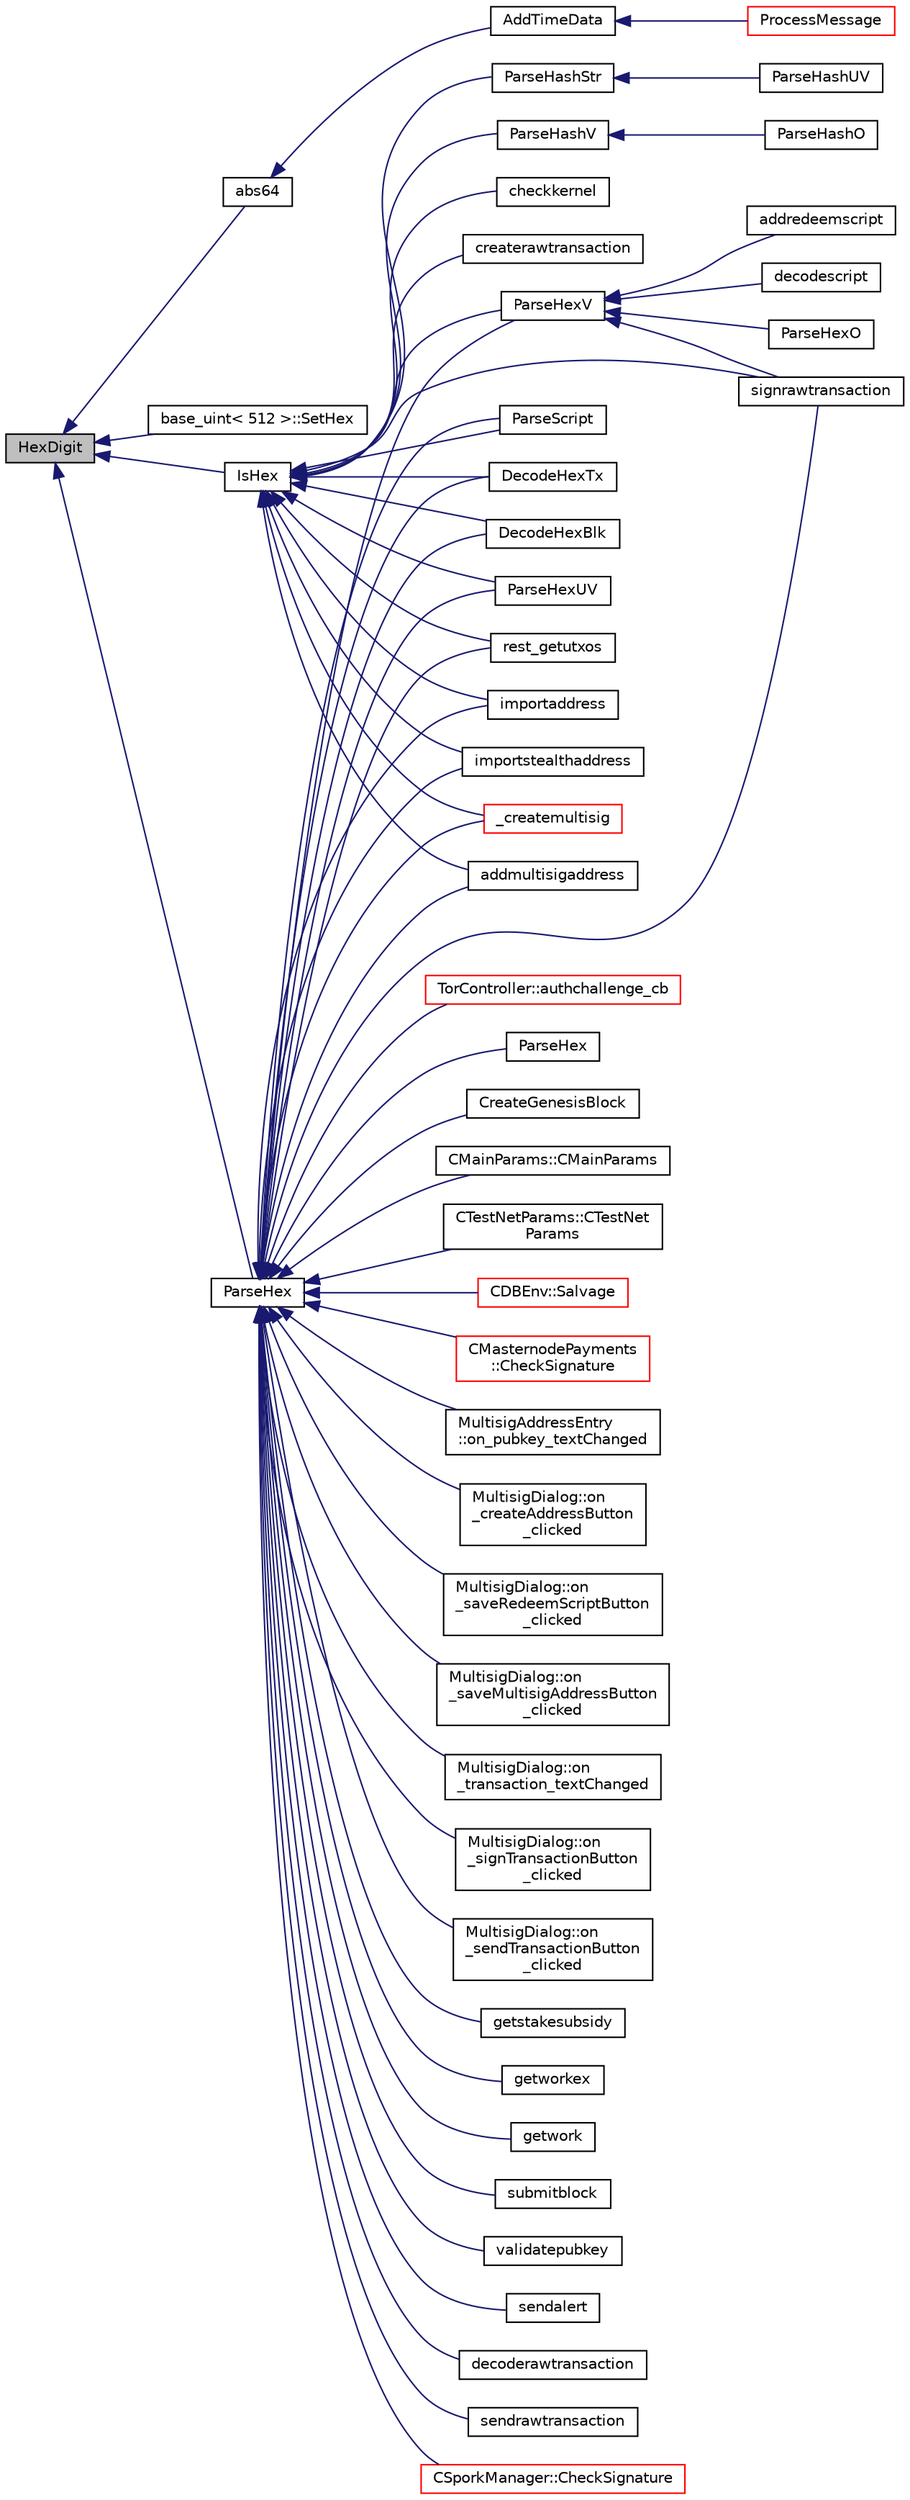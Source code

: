digraph "HexDigit"
{
  edge [fontname="Helvetica",fontsize="10",labelfontname="Helvetica",labelfontsize="10"];
  node [fontname="Helvetica",fontsize="10",shape=record];
  rankdir="LR";
  Node4538 [label="HexDigit",height=0.2,width=0.4,color="black", fillcolor="grey75", style="filled", fontcolor="black"];
  Node4538 -> Node4539 [dir="back",color="midnightblue",fontsize="10",style="solid",fontname="Helvetica"];
  Node4539 [label="abs64",height=0.2,width=0.4,color="black", fillcolor="white", style="filled",URL="$d8/d3c/util_8h.html#a351cbd451bee96e6badbaa284ba3c614"];
  Node4539 -> Node4540 [dir="back",color="midnightblue",fontsize="10",style="solid",fontname="Helvetica"];
  Node4540 [label="AddTimeData",height=0.2,width=0.4,color="black", fillcolor="white", style="filled",URL="$d8/d3c/util_8h.html#ad8af089fc8835e11c7d77f6b473fccae"];
  Node4540 -> Node4541 [dir="back",color="midnightblue",fontsize="10",style="solid",fontname="Helvetica"];
  Node4541 [label="ProcessMessage",height=0.2,width=0.4,color="red", fillcolor="white", style="filled",URL="$df/d0a/main_8cpp.html#a8ba92b1a4bce3c835e887a9073d17d8e"];
  Node4538 -> Node4556 [dir="back",color="midnightblue",fontsize="10",style="solid",fontname="Helvetica"];
  Node4556 [label="base_uint\< 512 \>::SetHex",height=0.2,width=0.4,color="black", fillcolor="white", style="filled",URL="$da/df7/classbase__uint.html#ade1a897fac931f28f54998c92c797228"];
  Node4538 -> Node4557 [dir="back",color="midnightblue",fontsize="10",style="solid",fontname="Helvetica"];
  Node4557 [label="IsHex",height=0.2,width=0.4,color="black", fillcolor="white", style="filled",URL="$df/d2d/util_8cpp.html#aa4e3553d2b2fe693c106f4296685f75c"];
  Node4557 -> Node4558 [dir="back",color="midnightblue",fontsize="10",style="solid",fontname="Helvetica"];
  Node4558 [label="ParseScript",height=0.2,width=0.4,color="black", fillcolor="white", style="filled",URL="$da/d4a/core__read_8cpp.html#a29989c95b21abde8baf8b48a73f9b9a8"];
  Node4557 -> Node4559 [dir="back",color="midnightblue",fontsize="10",style="solid",fontname="Helvetica"];
  Node4559 [label="DecodeHexTx",height=0.2,width=0.4,color="black", fillcolor="white", style="filled",URL="$da/d4a/core__read_8cpp.html#af1ca10b8caeb4abb031f180678203638"];
  Node4557 -> Node4560 [dir="back",color="midnightblue",fontsize="10",style="solid",fontname="Helvetica"];
  Node4560 [label="DecodeHexBlk",height=0.2,width=0.4,color="black", fillcolor="white", style="filled",URL="$da/d4a/core__read_8cpp.html#aeff1a378f11fad2ea391c2163806d4a4"];
  Node4557 -> Node4561 [dir="back",color="midnightblue",fontsize="10",style="solid",fontname="Helvetica"];
  Node4561 [label="ParseHashStr",height=0.2,width=0.4,color="black", fillcolor="white", style="filled",URL="$da/d4a/core__read_8cpp.html#a88b7c3595e9fa53eace6500430611810"];
  Node4561 -> Node4562 [dir="back",color="midnightblue",fontsize="10",style="solid",fontname="Helvetica"];
  Node4562 [label="ParseHashUV",height=0.2,width=0.4,color="black", fillcolor="white", style="filled",URL="$da/d4a/core__read_8cpp.html#abf8a6b32191a680bd70f3ef742ba14e4"];
  Node4557 -> Node4563 [dir="back",color="midnightblue",fontsize="10",style="solid",fontname="Helvetica"];
  Node4563 [label="ParseHexUV",height=0.2,width=0.4,color="black", fillcolor="white", style="filled",URL="$da/d4a/core__read_8cpp.html#ae14a17c0d848ef8129c4169647eed92a"];
  Node4557 -> Node4564 [dir="back",color="midnightblue",fontsize="10",style="solid",fontname="Helvetica"];
  Node4564 [label="rest_getutxos",height=0.2,width=0.4,color="black", fillcolor="white", style="filled",URL="$d8/d04/rest_8cpp.html#a1e87e488337475c6260de93cbf181b31"];
  Node4557 -> Node4565 [dir="back",color="midnightblue",fontsize="10",style="solid",fontname="Helvetica"];
  Node4565 [label="importaddress",height=0.2,width=0.4,color="black", fillcolor="white", style="filled",URL="$dc/dbf/rpcdump_8cpp.html#a457bc572859c8265c72a0afd1a6db56c"];
  Node4557 -> Node4566 [dir="back",color="midnightblue",fontsize="10",style="solid",fontname="Helvetica"];
  Node4566 [label="checkkernel",height=0.2,width=0.4,color="black", fillcolor="white", style="filled",URL="$d4/ddd/rpcmining_8cpp.html#a36ee2284a7252841b8a62a9531b6acbc"];
  Node4557 -> Node4567 [dir="back",color="midnightblue",fontsize="10",style="solid",fontname="Helvetica"];
  Node4567 [label="createrawtransaction",height=0.2,width=0.4,color="black", fillcolor="white", style="filled",URL="$dc/da8/rpcrawtransaction_8cpp.html#a7924d2aa3d68d890b82773445e0d949e"];
  Node4557 -> Node4568 [dir="back",color="midnightblue",fontsize="10",style="solid",fontname="Helvetica"];
  Node4568 [label="signrawtransaction",height=0.2,width=0.4,color="black", fillcolor="white", style="filled",URL="$dc/da8/rpcrawtransaction_8cpp.html#aa0d151e35c0ad5ec82df451a833aeadb"];
  Node4557 -> Node4569 [dir="back",color="midnightblue",fontsize="10",style="solid",fontname="Helvetica"];
  Node4569 [label="ParseHashV",height=0.2,width=0.4,color="black", fillcolor="white", style="filled",URL="$d6/d76/rpcserver_8cpp.html#ae00da5fd5abdf11d125f98190e599194"];
  Node4569 -> Node4570 [dir="back",color="midnightblue",fontsize="10",style="solid",fontname="Helvetica"];
  Node4570 [label="ParseHashO",height=0.2,width=0.4,color="black", fillcolor="white", style="filled",URL="$d6/d76/rpcserver_8cpp.html#abe180100a0316998cd54a31cad5fabc7"];
  Node4557 -> Node4571 [dir="back",color="midnightblue",fontsize="10",style="solid",fontname="Helvetica"];
  Node4571 [label="ParseHexV",height=0.2,width=0.4,color="black", fillcolor="white", style="filled",URL="$d6/d76/rpcserver_8cpp.html#a6912ee7b40ffee24ad6d599b3667d4c8"];
  Node4571 -> Node4572 [dir="back",color="midnightblue",fontsize="10",style="solid",fontname="Helvetica"];
  Node4572 [label="decodescript",height=0.2,width=0.4,color="black", fillcolor="white", style="filled",URL="$dc/da8/rpcrawtransaction_8cpp.html#a342172992e2fa92490e8d83c2e95e87e"];
  Node4571 -> Node4568 [dir="back",color="midnightblue",fontsize="10",style="solid",fontname="Helvetica"];
  Node4571 -> Node4573 [dir="back",color="midnightblue",fontsize="10",style="solid",fontname="Helvetica"];
  Node4573 [label="ParseHexO",height=0.2,width=0.4,color="black", fillcolor="white", style="filled",URL="$d6/d76/rpcserver_8cpp.html#a9fa3f8bbbf847269e55b196e13543e16"];
  Node4571 -> Node4574 [dir="back",color="midnightblue",fontsize="10",style="solid",fontname="Helvetica"];
  Node4574 [label="addredeemscript",height=0.2,width=0.4,color="black", fillcolor="white", style="filled",URL="$df/d1d/rpcwallet_8cpp.html#a6bdf3775b3749a2b216576b62af4f801"];
  Node4557 -> Node4575 [dir="back",color="midnightblue",fontsize="10",style="solid",fontname="Helvetica"];
  Node4575 [label="_createmultisig",height=0.2,width=0.4,color="red", fillcolor="white", style="filled",URL="$df/d1d/rpcwallet_8cpp.html#aca53a9372c92e81fc665cbdeb8fcdbc5"];
  Node4557 -> Node4577 [dir="back",color="midnightblue",fontsize="10",style="solid",fontname="Helvetica"];
  Node4577 [label="addmultisigaddress",height=0.2,width=0.4,color="black", fillcolor="white", style="filled",URL="$df/d1d/rpcwallet_8cpp.html#a01e8a83cbd4209f10c71719383d7ca2d"];
  Node4557 -> Node4578 [dir="back",color="midnightblue",fontsize="10",style="solid",fontname="Helvetica"];
  Node4578 [label="importstealthaddress",height=0.2,width=0.4,color="black", fillcolor="white", style="filled",URL="$df/d1d/rpcwallet_8cpp.html#a4bde25c1b4a97ec6068d2808594c9820"];
  Node4538 -> Node4579 [dir="back",color="midnightblue",fontsize="10",style="solid",fontname="Helvetica"];
  Node4579 [label="ParseHex",height=0.2,width=0.4,color="black", fillcolor="white", style="filled",URL="$d8/d3c/util_8h.html#a5a787187ddd5c52baae692350ec5a2cb"];
  Node4579 -> Node4580 [dir="back",color="midnightblue",fontsize="10",style="solid",fontname="Helvetica"];
  Node4580 [label="CreateGenesisBlock",height=0.2,width=0.4,color="black", fillcolor="white", style="filled",URL="$df/dbf/chainparams_8cpp.html#a5ca7659c4155592858cd97aa27891435"];
  Node4579 -> Node4581 [dir="back",color="midnightblue",fontsize="10",style="solid",fontname="Helvetica"];
  Node4581 [label="CMainParams::CMainParams",height=0.2,width=0.4,color="black", fillcolor="white", style="filled",URL="$da/d94/class_c_main_params.html#ab7dfebf3c4dd5cc0ebdfabe1111056d6"];
  Node4579 -> Node4582 [dir="back",color="midnightblue",fontsize="10",style="solid",fontname="Helvetica"];
  Node4582 [label="CTestNetParams::CTestNet\lParams",height=0.2,width=0.4,color="black", fillcolor="white", style="filled",URL="$d1/dfc/class_c_test_net_params.html#abbd5f6e3e94bc8abf99a5dfaff75374a"];
  Node4579 -> Node4558 [dir="back",color="midnightblue",fontsize="10",style="solid",fontname="Helvetica"];
  Node4579 -> Node4559 [dir="back",color="midnightblue",fontsize="10",style="solid",fontname="Helvetica"];
  Node4579 -> Node4560 [dir="back",color="midnightblue",fontsize="10",style="solid",fontname="Helvetica"];
  Node4579 -> Node4563 [dir="back",color="midnightblue",fontsize="10",style="solid",fontname="Helvetica"];
  Node4579 -> Node4583 [dir="back",color="midnightblue",fontsize="10",style="solid",fontname="Helvetica"];
  Node4583 [label="CDBEnv::Salvage",height=0.2,width=0.4,color="red", fillcolor="white", style="filled",URL="$d5/dd2/class_c_d_b_env.html#a08726637bff0809ab9c7c493383a3914"];
  Node4579 -> Node4586 [dir="back",color="midnightblue",fontsize="10",style="solid",fontname="Helvetica"];
  Node4586 [label="CMasternodePayments\l::CheckSignature",height=0.2,width=0.4,color="red", fillcolor="white", style="filled",URL="$dc/d9a/class_c_masternode_payments.html#a2ca2af0178969784235c7917b226af32"];
  Node4579 -> Node4589 [dir="back",color="midnightblue",fontsize="10",style="solid",fontname="Helvetica"];
  Node4589 [label="MultisigAddressEntry\l::on_pubkey_textChanged",height=0.2,width=0.4,color="black", fillcolor="white", style="filled",URL="$da/d39/class_multisig_address_entry.html#addaaabad7c692f4be0255d3969ccb6c0"];
  Node4579 -> Node4590 [dir="back",color="midnightblue",fontsize="10",style="solid",fontname="Helvetica"];
  Node4590 [label="MultisigDialog::on\l_createAddressButton\l_clicked",height=0.2,width=0.4,color="black", fillcolor="white", style="filled",URL="$d4/df4/class_multisig_dialog.html#a99a1605980d9bf0a4c2426ead61aa15a"];
  Node4579 -> Node4591 [dir="back",color="midnightblue",fontsize="10",style="solid",fontname="Helvetica"];
  Node4591 [label="MultisigDialog::on\l_saveRedeemScriptButton\l_clicked",height=0.2,width=0.4,color="black", fillcolor="white", style="filled",URL="$d4/df4/class_multisig_dialog.html#a52029e0d1aee20ff4bb822d9580e2feb"];
  Node4579 -> Node4592 [dir="back",color="midnightblue",fontsize="10",style="solid",fontname="Helvetica"];
  Node4592 [label="MultisigDialog::on\l_saveMultisigAddressButton\l_clicked",height=0.2,width=0.4,color="black", fillcolor="white", style="filled",URL="$d4/df4/class_multisig_dialog.html#a95c9278296354b38696d72eeb62dc09d"];
  Node4579 -> Node4593 [dir="back",color="midnightblue",fontsize="10",style="solid",fontname="Helvetica"];
  Node4593 [label="MultisigDialog::on\l_transaction_textChanged",height=0.2,width=0.4,color="black", fillcolor="white", style="filled",URL="$d4/df4/class_multisig_dialog.html#a2412fa91c5e7ef51c229aa36388c0960"];
  Node4579 -> Node4594 [dir="back",color="midnightblue",fontsize="10",style="solid",fontname="Helvetica"];
  Node4594 [label="MultisigDialog::on\l_signTransactionButton\l_clicked",height=0.2,width=0.4,color="black", fillcolor="white", style="filled",URL="$d4/df4/class_multisig_dialog.html#ad277ce76887dfbbec511486d3c1d2bc4"];
  Node4579 -> Node4595 [dir="back",color="midnightblue",fontsize="10",style="solid",fontname="Helvetica"];
  Node4595 [label="MultisigDialog::on\l_sendTransactionButton\l_clicked",height=0.2,width=0.4,color="black", fillcolor="white", style="filled",URL="$d4/df4/class_multisig_dialog.html#a71fcf325cb0cde9223eefc62b3b7634b"];
  Node4579 -> Node4564 [dir="back",color="midnightblue",fontsize="10",style="solid",fontname="Helvetica"];
  Node4579 -> Node4565 [dir="back",color="midnightblue",fontsize="10",style="solid",fontname="Helvetica"];
  Node4579 -> Node4596 [dir="back",color="midnightblue",fontsize="10",style="solid",fontname="Helvetica"];
  Node4596 [label="getstakesubsidy",height=0.2,width=0.4,color="black", fillcolor="white", style="filled",URL="$d4/ddd/rpcmining_8cpp.html#a389f62bd448bb24933a1ea8920411d7e"];
  Node4579 -> Node4597 [dir="back",color="midnightblue",fontsize="10",style="solid",fontname="Helvetica"];
  Node4597 [label="getworkex",height=0.2,width=0.4,color="black", fillcolor="white", style="filled",URL="$d4/ddd/rpcmining_8cpp.html#aa40f86dc468a3f2ef4a3bba99e20a069"];
  Node4579 -> Node4598 [dir="back",color="midnightblue",fontsize="10",style="solid",fontname="Helvetica"];
  Node4598 [label="getwork",height=0.2,width=0.4,color="black", fillcolor="white", style="filled",URL="$d4/ddd/rpcmining_8cpp.html#a356be62c93d38267a7da9e1cb644d547"];
  Node4579 -> Node4599 [dir="back",color="midnightblue",fontsize="10",style="solid",fontname="Helvetica"];
  Node4599 [label="submitblock",height=0.2,width=0.4,color="black", fillcolor="white", style="filled",URL="$d4/ddd/rpcmining_8cpp.html#a6fc1aa077add8cb1c74207056616134d"];
  Node4579 -> Node4600 [dir="back",color="midnightblue",fontsize="10",style="solid",fontname="Helvetica"];
  Node4600 [label="validatepubkey",height=0.2,width=0.4,color="black", fillcolor="white", style="filled",URL="$db/d48/rpcmisc_8cpp.html#a32620752527477f4bac811a7db5ab35b"];
  Node4579 -> Node4601 [dir="back",color="midnightblue",fontsize="10",style="solid",fontname="Helvetica"];
  Node4601 [label="sendalert",height=0.2,width=0.4,color="black", fillcolor="white", style="filled",URL="$df/dab/rpcnet_8cpp.html#a89a8e338923aea165bb7d8d572d76203"];
  Node4579 -> Node4602 [dir="back",color="midnightblue",fontsize="10",style="solid",fontname="Helvetica"];
  Node4602 [label="decoderawtransaction",height=0.2,width=0.4,color="black", fillcolor="white", style="filled",URL="$dc/da8/rpcrawtransaction_8cpp.html#a6775c600b1bfdbb22f38e5f1cd27cfea"];
  Node4579 -> Node4568 [dir="back",color="midnightblue",fontsize="10",style="solid",fontname="Helvetica"];
  Node4579 -> Node4603 [dir="back",color="midnightblue",fontsize="10",style="solid",fontname="Helvetica"];
  Node4603 [label="sendrawtransaction",height=0.2,width=0.4,color="black", fillcolor="white", style="filled",URL="$dc/da8/rpcrawtransaction_8cpp.html#ad5aad44f890060f42efb49acf349511e"];
  Node4579 -> Node4571 [dir="back",color="midnightblue",fontsize="10",style="solid",fontname="Helvetica"];
  Node4579 -> Node4575 [dir="back",color="midnightblue",fontsize="10",style="solid",fontname="Helvetica"];
  Node4579 -> Node4577 [dir="back",color="midnightblue",fontsize="10",style="solid",fontname="Helvetica"];
  Node4579 -> Node4578 [dir="back",color="midnightblue",fontsize="10",style="solid",fontname="Helvetica"];
  Node4579 -> Node4604 [dir="back",color="midnightblue",fontsize="10",style="solid",fontname="Helvetica"];
  Node4604 [label="CSporkManager::CheckSignature",height=0.2,width=0.4,color="red", fillcolor="white", style="filled",URL="$d2/d5e/class_c_spork_manager.html#a697d8c0ce5c422ea125eee96687aa7b3"];
  Node4579 -> Node4607 [dir="back",color="midnightblue",fontsize="10",style="solid",fontname="Helvetica"];
  Node4607 [label="TorController::authchallenge_cb",height=0.2,width=0.4,color="red", fillcolor="white", style="filled",URL="$da/dd9/class_tor_controller.html#a86f1396b9f242183ffe777e0951eb997",tooltip="Callback for AUTHCHALLENGE result. "];
  Node4579 -> Node4613 [dir="back",color="midnightblue",fontsize="10",style="solid",fontname="Helvetica"];
  Node4613 [label="ParseHex",height=0.2,width=0.4,color="black", fillcolor="white", style="filled",URL="$df/d2d/util_8cpp.html#a64d56c5bed7672ee006ff2c29f3554ee"];
}
